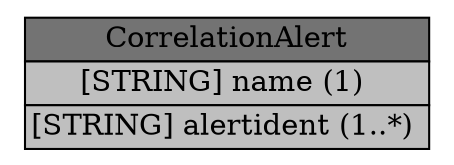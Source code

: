 digraph CorrelationAlert {
	graph [rankdir=LR];
	node [label="\N"];
	graph [bb="0,0,206,68"];
	CorrelationAlert [label=<<table BORDER="0" CELLBORDER="1" CELLSPACING="0"> <tr > <td BGCOLOR="#737373" HREF="#" TITLE="The CorrelationAlert class carries additional information related to the correlation of alert information. It is intended to group one or more previously-sent alerts together, to say &quot;these alerts are all related&quot;. ">CorrelationAlert</td> </tr>" %<tr><td BGCOLOR="#BFBFBF" HREF="#" TITLE="The reason for grouping the alerts together, for example, a particular correlation method.">[STRING] name (1) </td></tr>%<tr><td BGCOLOR="#BFBFBF" HREF="#" TITLE="The list of alert identifiers that are related to this alert.  Because alert identifiers are only unique across the alerts sent by a single analyzer, the optional &quot;analyzerid&quot; attribute of &quot;alertident&quot; should be used to identify the analyzer that a particular alert came from.  If the &quot;analyzerid&quot; is not provided, the alert is assumed to have come from the same analyzer that is sending the CorrelationAlert.">[STRING] alertident (1..*) </td></tr>%</table>>, shape=plaintext, pos="103,34", width="2.8333", height="0.95833"];
}
